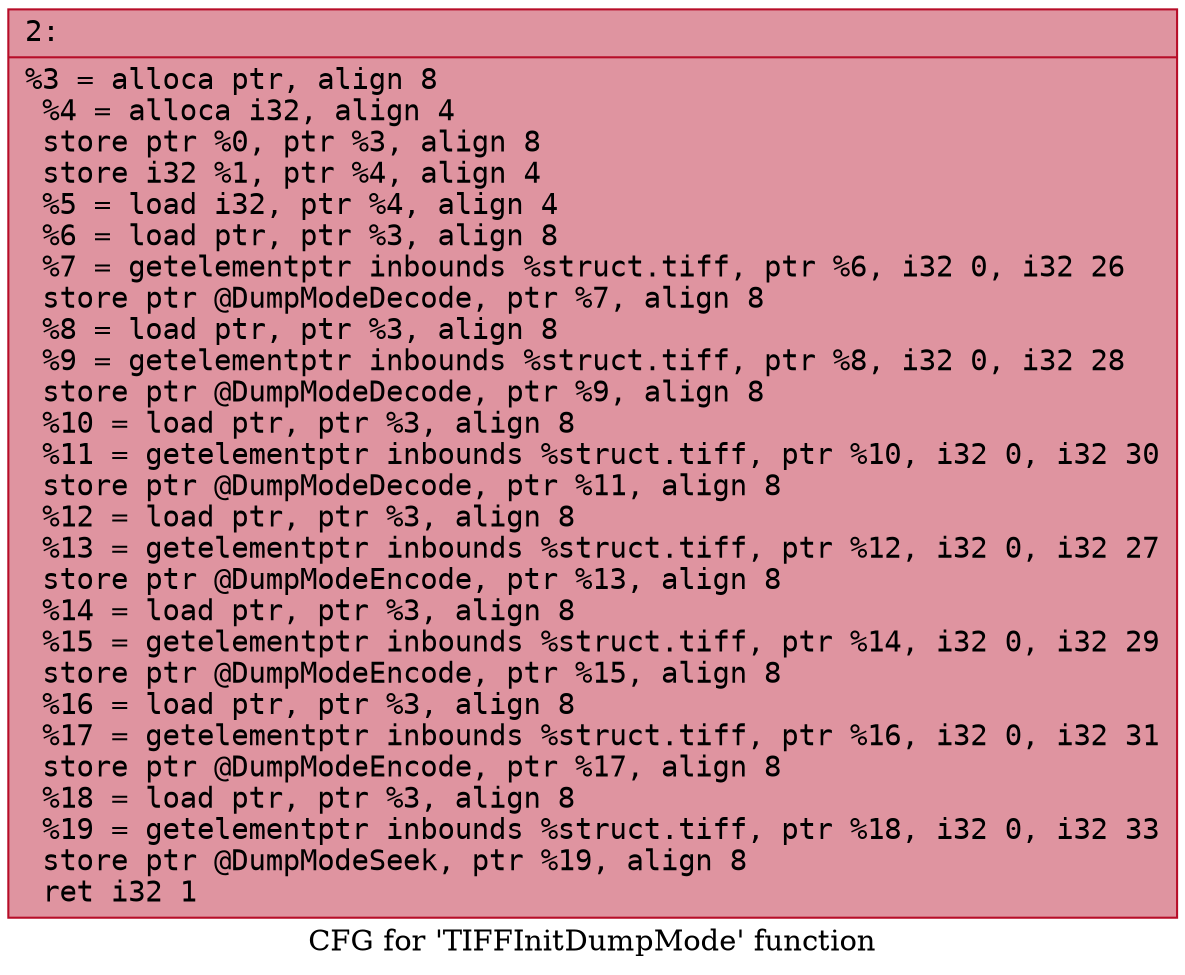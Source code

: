 digraph "CFG for 'TIFFInitDumpMode' function" {
	label="CFG for 'TIFFInitDumpMode' function";

	Node0x600003f34140 [shape=record,color="#b70d28ff", style=filled, fillcolor="#b70d2870" fontname="Courier",label="{2:\l|  %3 = alloca ptr, align 8\l  %4 = alloca i32, align 4\l  store ptr %0, ptr %3, align 8\l  store i32 %1, ptr %4, align 4\l  %5 = load i32, ptr %4, align 4\l  %6 = load ptr, ptr %3, align 8\l  %7 = getelementptr inbounds %struct.tiff, ptr %6, i32 0, i32 26\l  store ptr @DumpModeDecode, ptr %7, align 8\l  %8 = load ptr, ptr %3, align 8\l  %9 = getelementptr inbounds %struct.tiff, ptr %8, i32 0, i32 28\l  store ptr @DumpModeDecode, ptr %9, align 8\l  %10 = load ptr, ptr %3, align 8\l  %11 = getelementptr inbounds %struct.tiff, ptr %10, i32 0, i32 30\l  store ptr @DumpModeDecode, ptr %11, align 8\l  %12 = load ptr, ptr %3, align 8\l  %13 = getelementptr inbounds %struct.tiff, ptr %12, i32 0, i32 27\l  store ptr @DumpModeEncode, ptr %13, align 8\l  %14 = load ptr, ptr %3, align 8\l  %15 = getelementptr inbounds %struct.tiff, ptr %14, i32 0, i32 29\l  store ptr @DumpModeEncode, ptr %15, align 8\l  %16 = load ptr, ptr %3, align 8\l  %17 = getelementptr inbounds %struct.tiff, ptr %16, i32 0, i32 31\l  store ptr @DumpModeEncode, ptr %17, align 8\l  %18 = load ptr, ptr %3, align 8\l  %19 = getelementptr inbounds %struct.tiff, ptr %18, i32 0, i32 33\l  store ptr @DumpModeSeek, ptr %19, align 8\l  ret i32 1\l}"];
}

